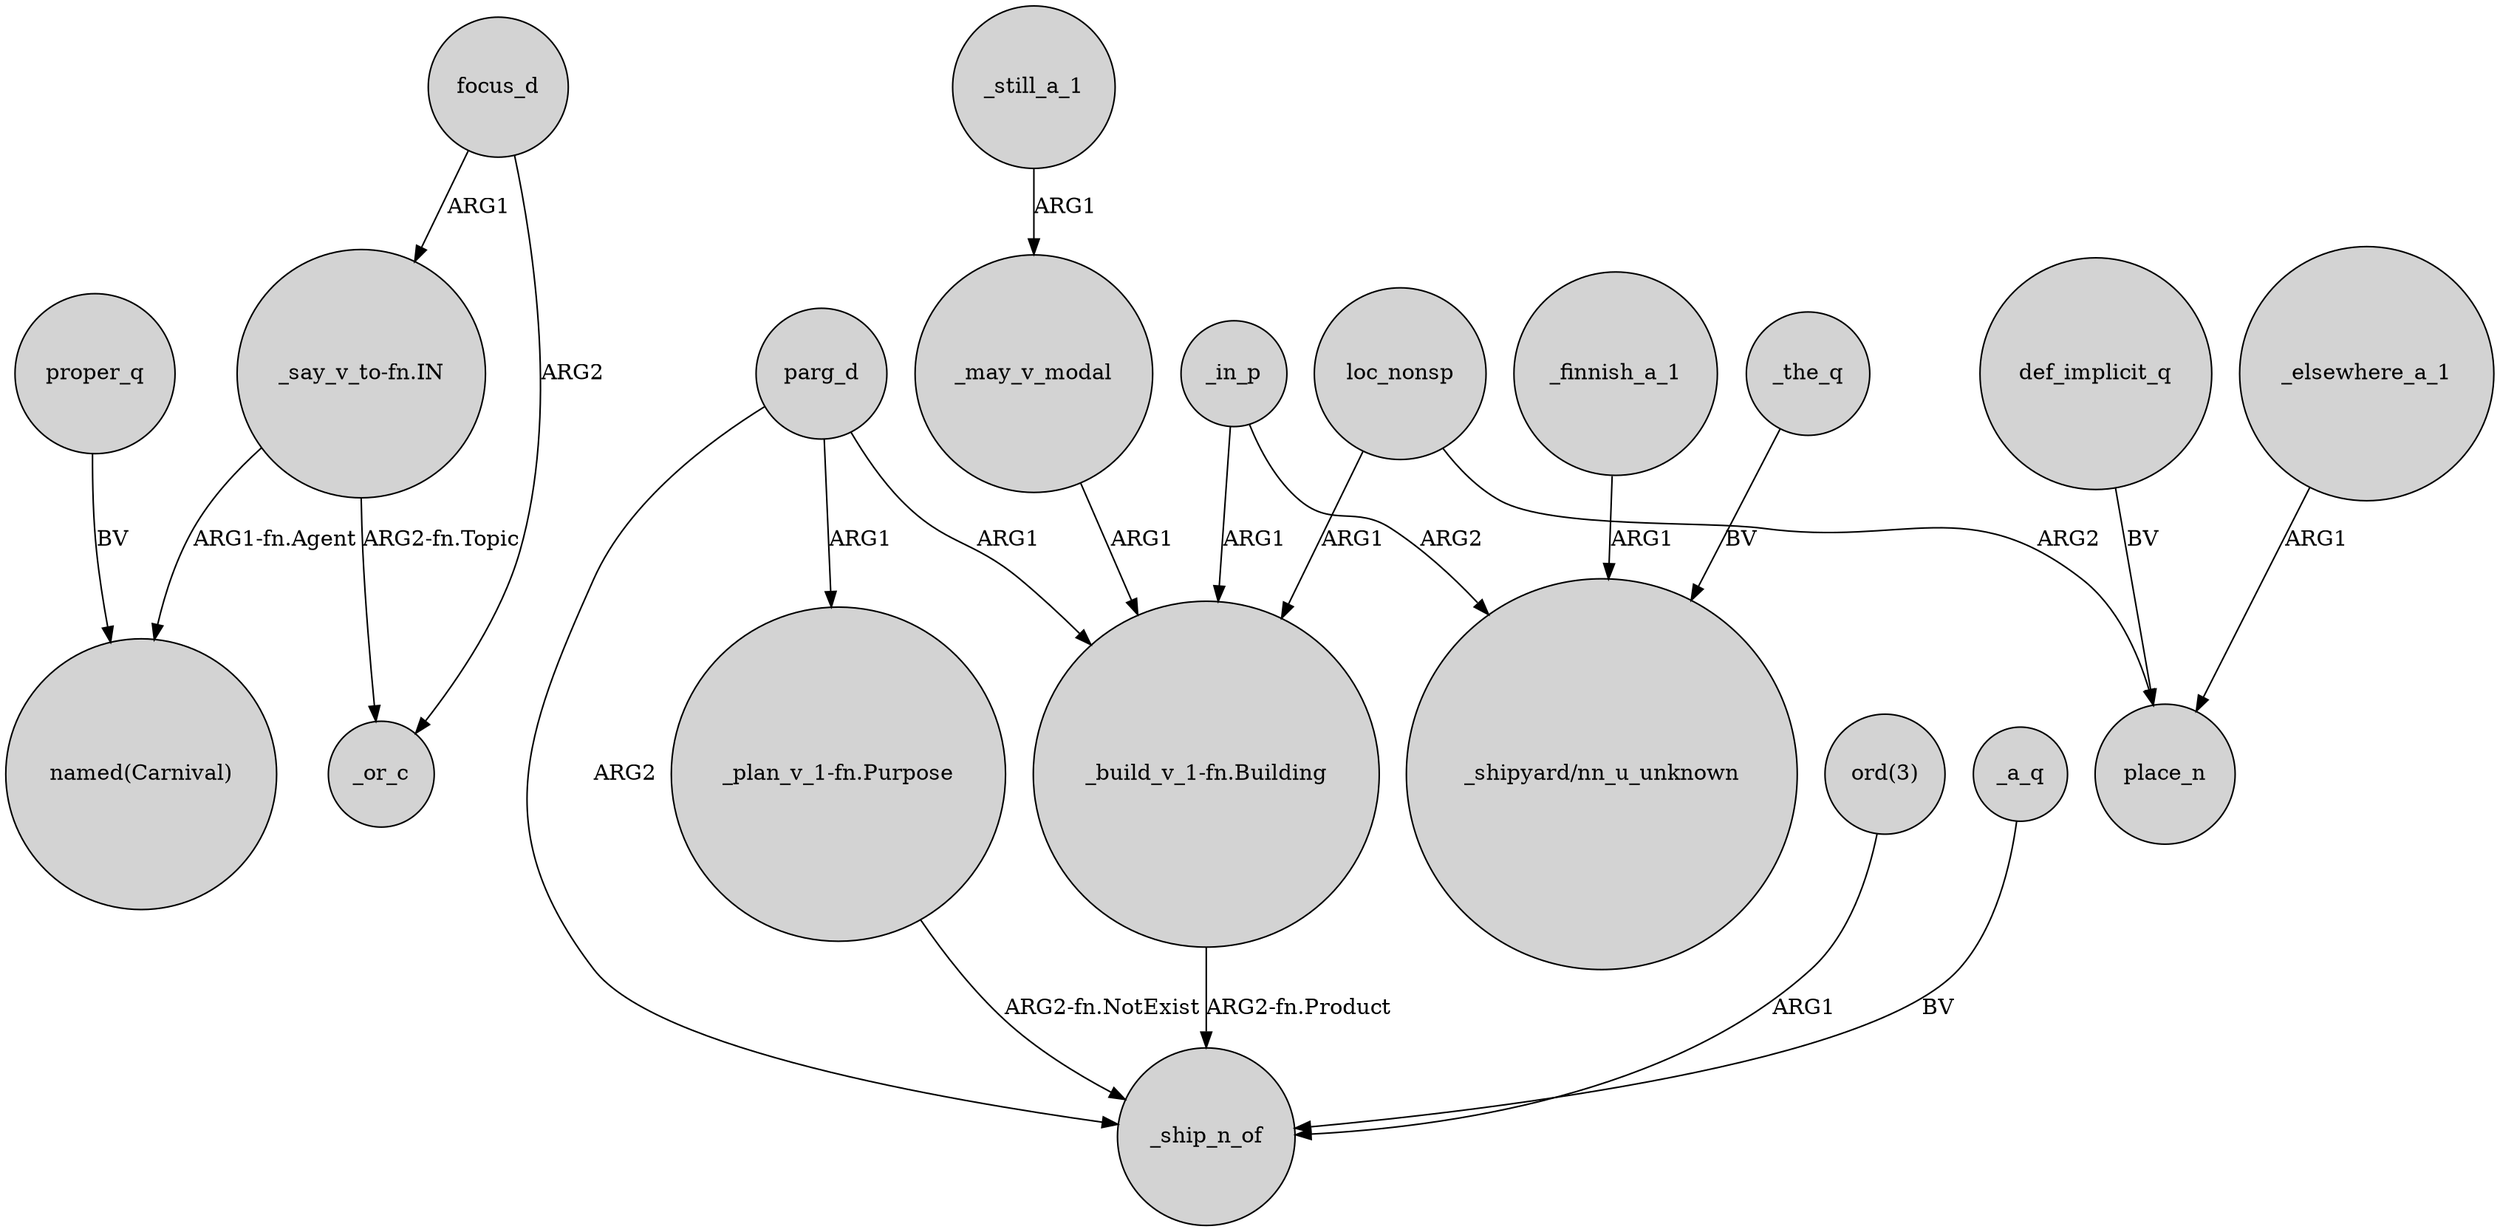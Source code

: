 digraph {
	node [shape=circle style=filled]
	"_say_v_to-fn.IN" -> "named(Carnival)" [label="ARG1-fn.Agent"]
	loc_nonsp -> "_build_v_1-fn.Building" [label=ARG1]
	"_say_v_to-fn.IN" -> _or_c [label="ARG2-fn.Topic"]
	"_plan_v_1-fn.Purpose" -> _ship_n_of [label="ARG2-fn.NotExist"]
	_in_p -> "_build_v_1-fn.Building" [label=ARG1]
	def_implicit_q -> place_n [label=BV]
	_finnish_a_1 -> "_shipyard/nn_u_unknown" [label=ARG1]
	"ord(3)" -> _ship_n_of [label=ARG1]
	parg_d -> _ship_n_of [label=ARG2]
	_still_a_1 -> _may_v_modal [label=ARG1]
	proper_q -> "named(Carnival)" [label=BV]
	_elsewhere_a_1 -> place_n [label=ARG1]
	parg_d -> "_build_v_1-fn.Building" [label=ARG1]
	_in_p -> "_shipyard/nn_u_unknown" [label=ARG2]
	_the_q -> "_shipyard/nn_u_unknown" [label=BV]
	parg_d -> "_plan_v_1-fn.Purpose" [label=ARG1]
	"_build_v_1-fn.Building" -> _ship_n_of [label="ARG2-fn.Product"]
	loc_nonsp -> place_n [label=ARG2]
	_a_q -> _ship_n_of [label=BV]
	_may_v_modal -> "_build_v_1-fn.Building" [label=ARG1]
	focus_d -> _or_c [label=ARG2]
	focus_d -> "_say_v_to-fn.IN" [label=ARG1]
}
